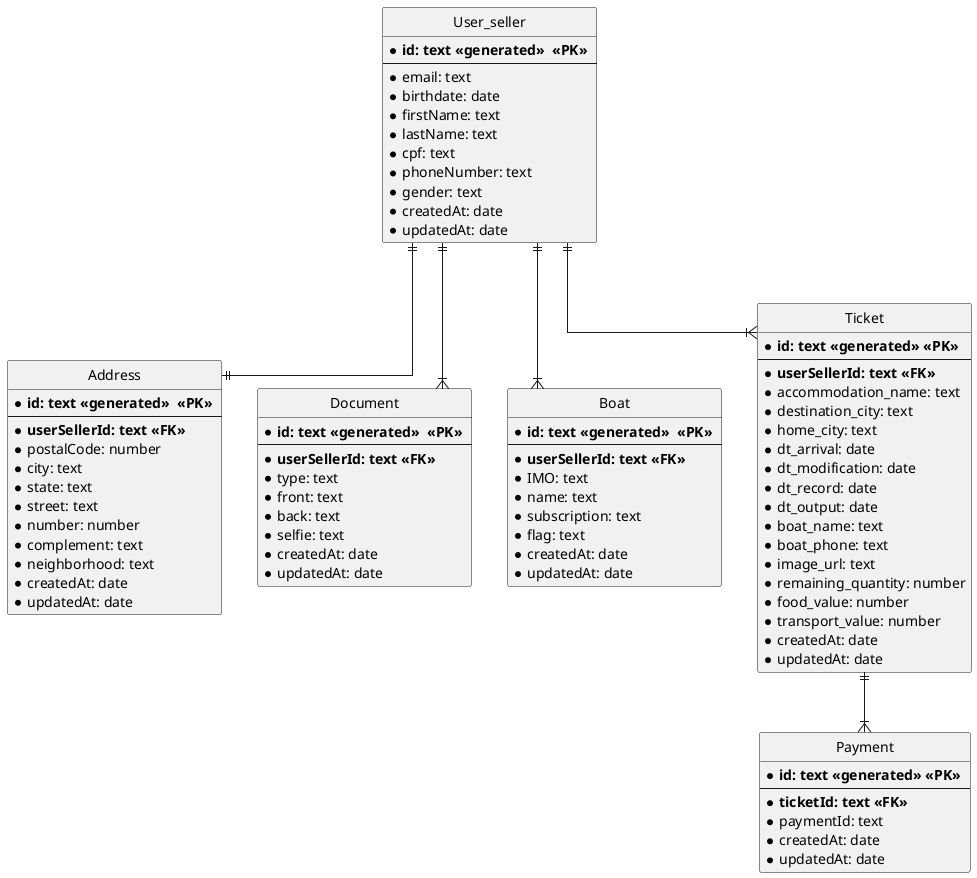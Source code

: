 @startuml

hide circle
skinparam linetype ortho

entity "User_seller" as userSeller {
    * **id: text <<generated>>  <<PK>> **
    --
    *email: text
    *birthdate: date
    *firstName: text
    *lastName: text
    *cpf: text
    *phoneNumber: text
    *gender: text
    *createdAt: date
    *updatedAt: date
}


entity "Address" as address {
    * **id: text <<generated>>  <<PK>> **
    --
    * **userSellerId: text <<FK>> **
    *postalCode: number
    *city: text
    *state: text
    *street: text
    *number: number
    *complement: text
    *neighborhood: text
    *createdAt: date
    *updatedAt: date
}

entity "Document" as document {
    * **id: text <<generated>>  <<PK>> **
    --
    * **userSellerId: text <<FK>> **
    *type: text
    *front: text
    *back: text
    *selfie: text
    *createdAt: date
    *updatedAt: date
}

entity "Boat" as boat {
    * **id: text <<generated>>  <<PK>> **
    --
    * **userSellerId: text <<FK>> **
    *IMO: text
    *name: text
    *subscription: text
    *flag: text
    *createdAt: date
    *updatedAt: date
}

entity "Ticket" as ticket {
    * **id: text <<generated>> <<PK>> **
    --
    * **userSellerId: text <<FK>> **
    *accommodation_name: text
    *destination_city: text
    *home_city: text
    *dt_arrival: date
    *dt_modification: date
    *dt_record: date
    *dt_output: date
    *boat_name: text
    *boat_phone: text
    *image_url: text
    *remaining_quantity: number
    *food_value: number
    *transport_value: number
    *createdAt: date
    *updatedAt: date
}

entity "Payment" as payment {
    * **id: text <<generated>> <<PK>> **
    --
    * **ticketId: text <<FK>> **
    *paymentId: text
    *createdAt: date
    *updatedAt: date
}


userSeller ||--|| address
userSeller ||--|{ boat
userSeller ||--|{ ticket
userSeller ||--|{ document
ticket ||--|{ payment


@enduml